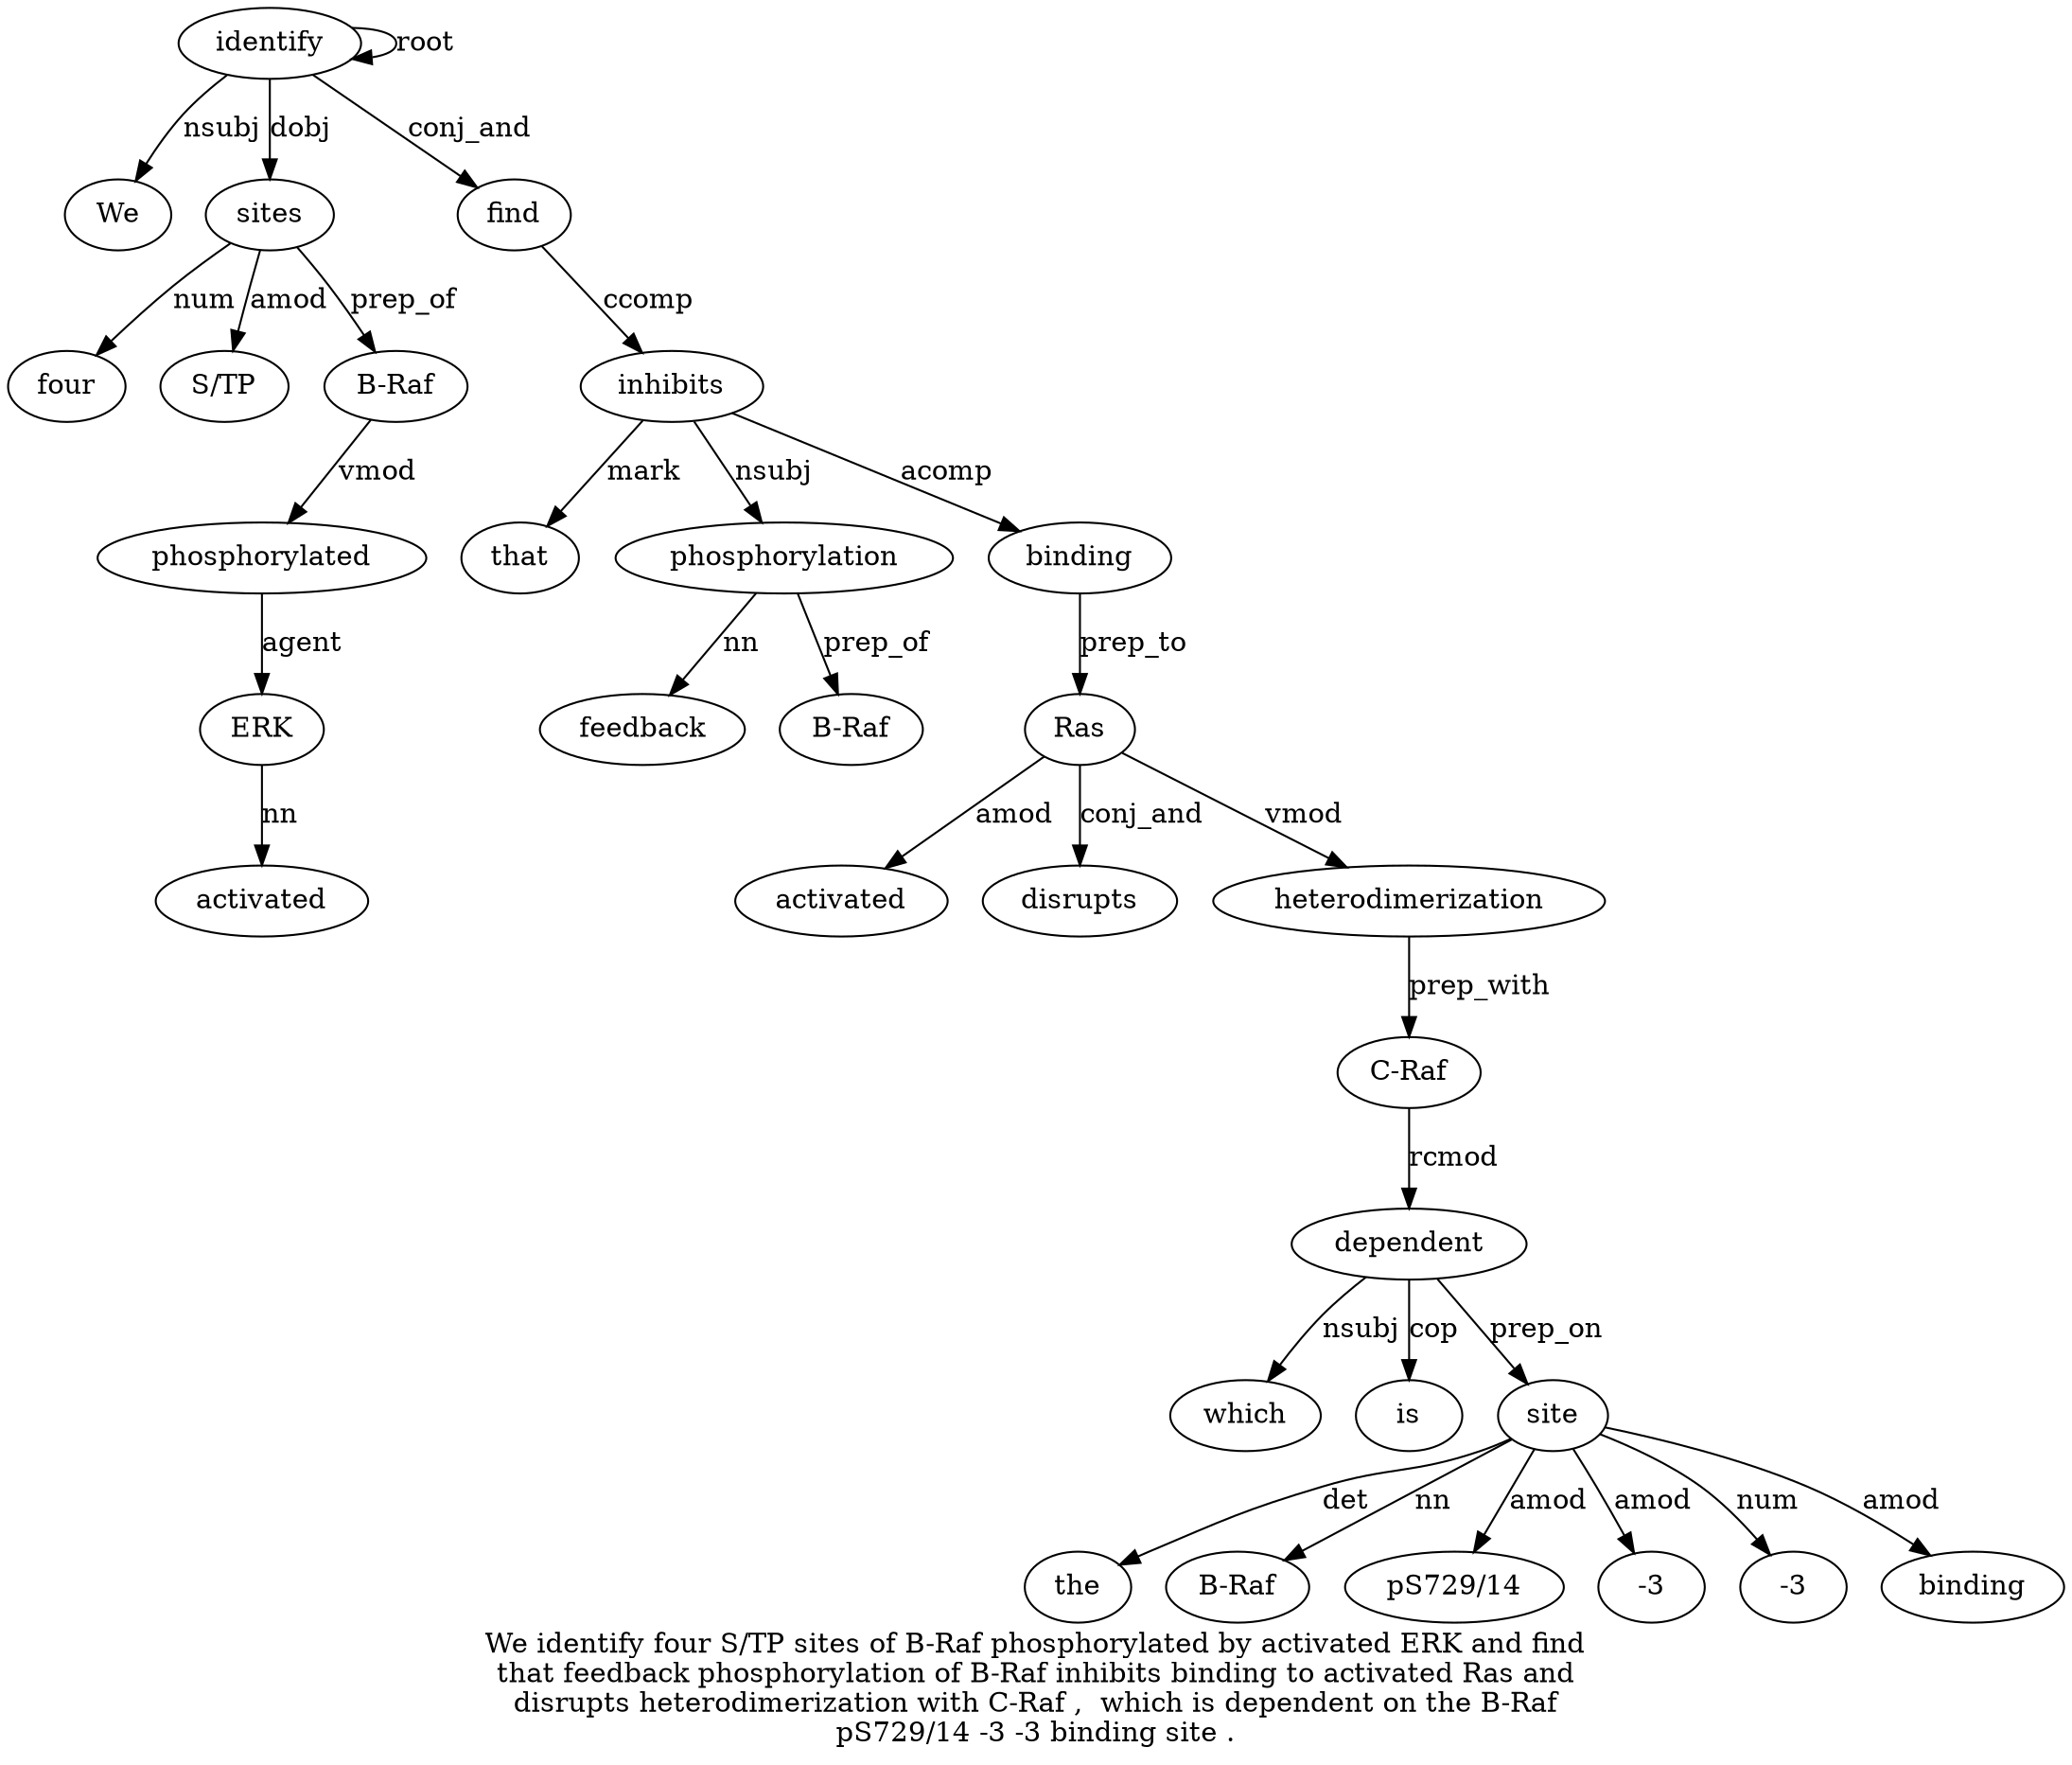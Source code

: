 digraph "We identify four S/TP sites of B-Raf phosphorylated by activated ERK and find that feedback phosphorylation of B-Raf inhibits binding to activated Ras and disrupts heterodimerization with C-Raf ,  which is dependent on the B-Raf pS729/14 -3 -3 binding site ." {
label="We identify four S/TP sites of B-Raf phosphorylated by activated ERK and find
that feedback phosphorylation of B-Raf inhibits binding to activated Ras and
disrupts heterodimerization with C-Raf ,  which is dependent on the B-Raf
pS729/14 -3 -3 binding site .";
identify2 [style=filled, fillcolor=white, label=identify];
We1 [style=filled, fillcolor=white, label=We];
identify2 -> We1  [label=nsubj];
identify2 -> identify2  [label=root];
sites5 [style=filled, fillcolor=white, label=sites];
four3 [style=filled, fillcolor=white, label=four];
sites5 -> four3  [label=num];
"S/TP4" [style=filled, fillcolor=white, label="S/TP"];
sites5 -> "S/TP4"  [label=amod];
identify2 -> sites5  [label=dobj];
"B-Raf7" [style=filled, fillcolor=white, label="B-Raf"];
sites5 -> "B-Raf7"  [label=prep_of];
phosphorylated8 [style=filled, fillcolor=white, label=phosphorylated];
"B-Raf7" -> phosphorylated8  [label=vmod];
ERK11 [style=filled, fillcolor=white, label=ERK];
activated10 [style=filled, fillcolor=white, label=activated];
ERK11 -> activated10  [label=nn];
phosphorylated8 -> ERK11  [label=agent];
find13 [style=filled, fillcolor=white, label=find];
identify2 -> find13  [label=conj_and];
inhibits19 [style=filled, fillcolor=white, label=inhibits];
that14 [style=filled, fillcolor=white, label=that];
inhibits19 -> that14  [label=mark];
phosphorylation16 [style=filled, fillcolor=white, label=phosphorylation];
feedback15 [style=filled, fillcolor=white, label=feedback];
phosphorylation16 -> feedback15  [label=nn];
inhibits19 -> phosphorylation16  [label=nsubj];
"B-Raf18" [style=filled, fillcolor=white, label="B-Raf"];
phosphorylation16 -> "B-Raf18"  [label=prep_of];
find13 -> inhibits19  [label=ccomp];
binding20 [style=filled, fillcolor=white, label=binding];
inhibits19 -> binding20  [label=acomp];
Ras23 [style=filled, fillcolor=white, label=Ras];
activated22 [style=filled, fillcolor=white, label=activated];
Ras23 -> activated22  [label=amod];
binding20 -> Ras23  [label=prep_to];
disrupts25 [style=filled, fillcolor=white, label=disrupts];
Ras23 -> disrupts25  [label=conj_and];
heterodimerization26 [style=filled, fillcolor=white, label=heterodimerization];
Ras23 -> heterodimerization26  [label=vmod];
"C-Raf28" [style=filled, fillcolor=white, label="C-Raf"];
heterodimerization26 -> "C-Raf28"  [label=prep_with];
dependent32 [style=filled, fillcolor=white, label=dependent];
which30 [style=filled, fillcolor=white, label=which];
dependent32 -> which30  [label=nsubj];
is31 [style=filled, fillcolor=white, label=is];
dependent32 -> is31  [label=cop];
"C-Raf28" -> dependent32  [label=rcmod];
site40 [style=filled, fillcolor=white, label=site];
the34 [style=filled, fillcolor=white, label=the];
site40 -> the34  [label=det];
"B-Raf35" [style=filled, fillcolor=white, label="B-Raf"];
site40 -> "B-Raf35"  [label=nn];
"pS729/1436" [style=filled, fillcolor=white, label="pS729/14"];
site40 -> "pS729/1436"  [label=amod];
"-37" [style=filled, fillcolor=white, label="-3"];
site40 -> "-37"  [label=amod];
"-38" [style=filled, fillcolor=white, label="-3"];
site40 -> "-38"  [label=num];
binding39 [style=filled, fillcolor=white, label=binding];
site40 -> binding39  [label=amod];
dependent32 -> site40  [label=prep_on];
}
